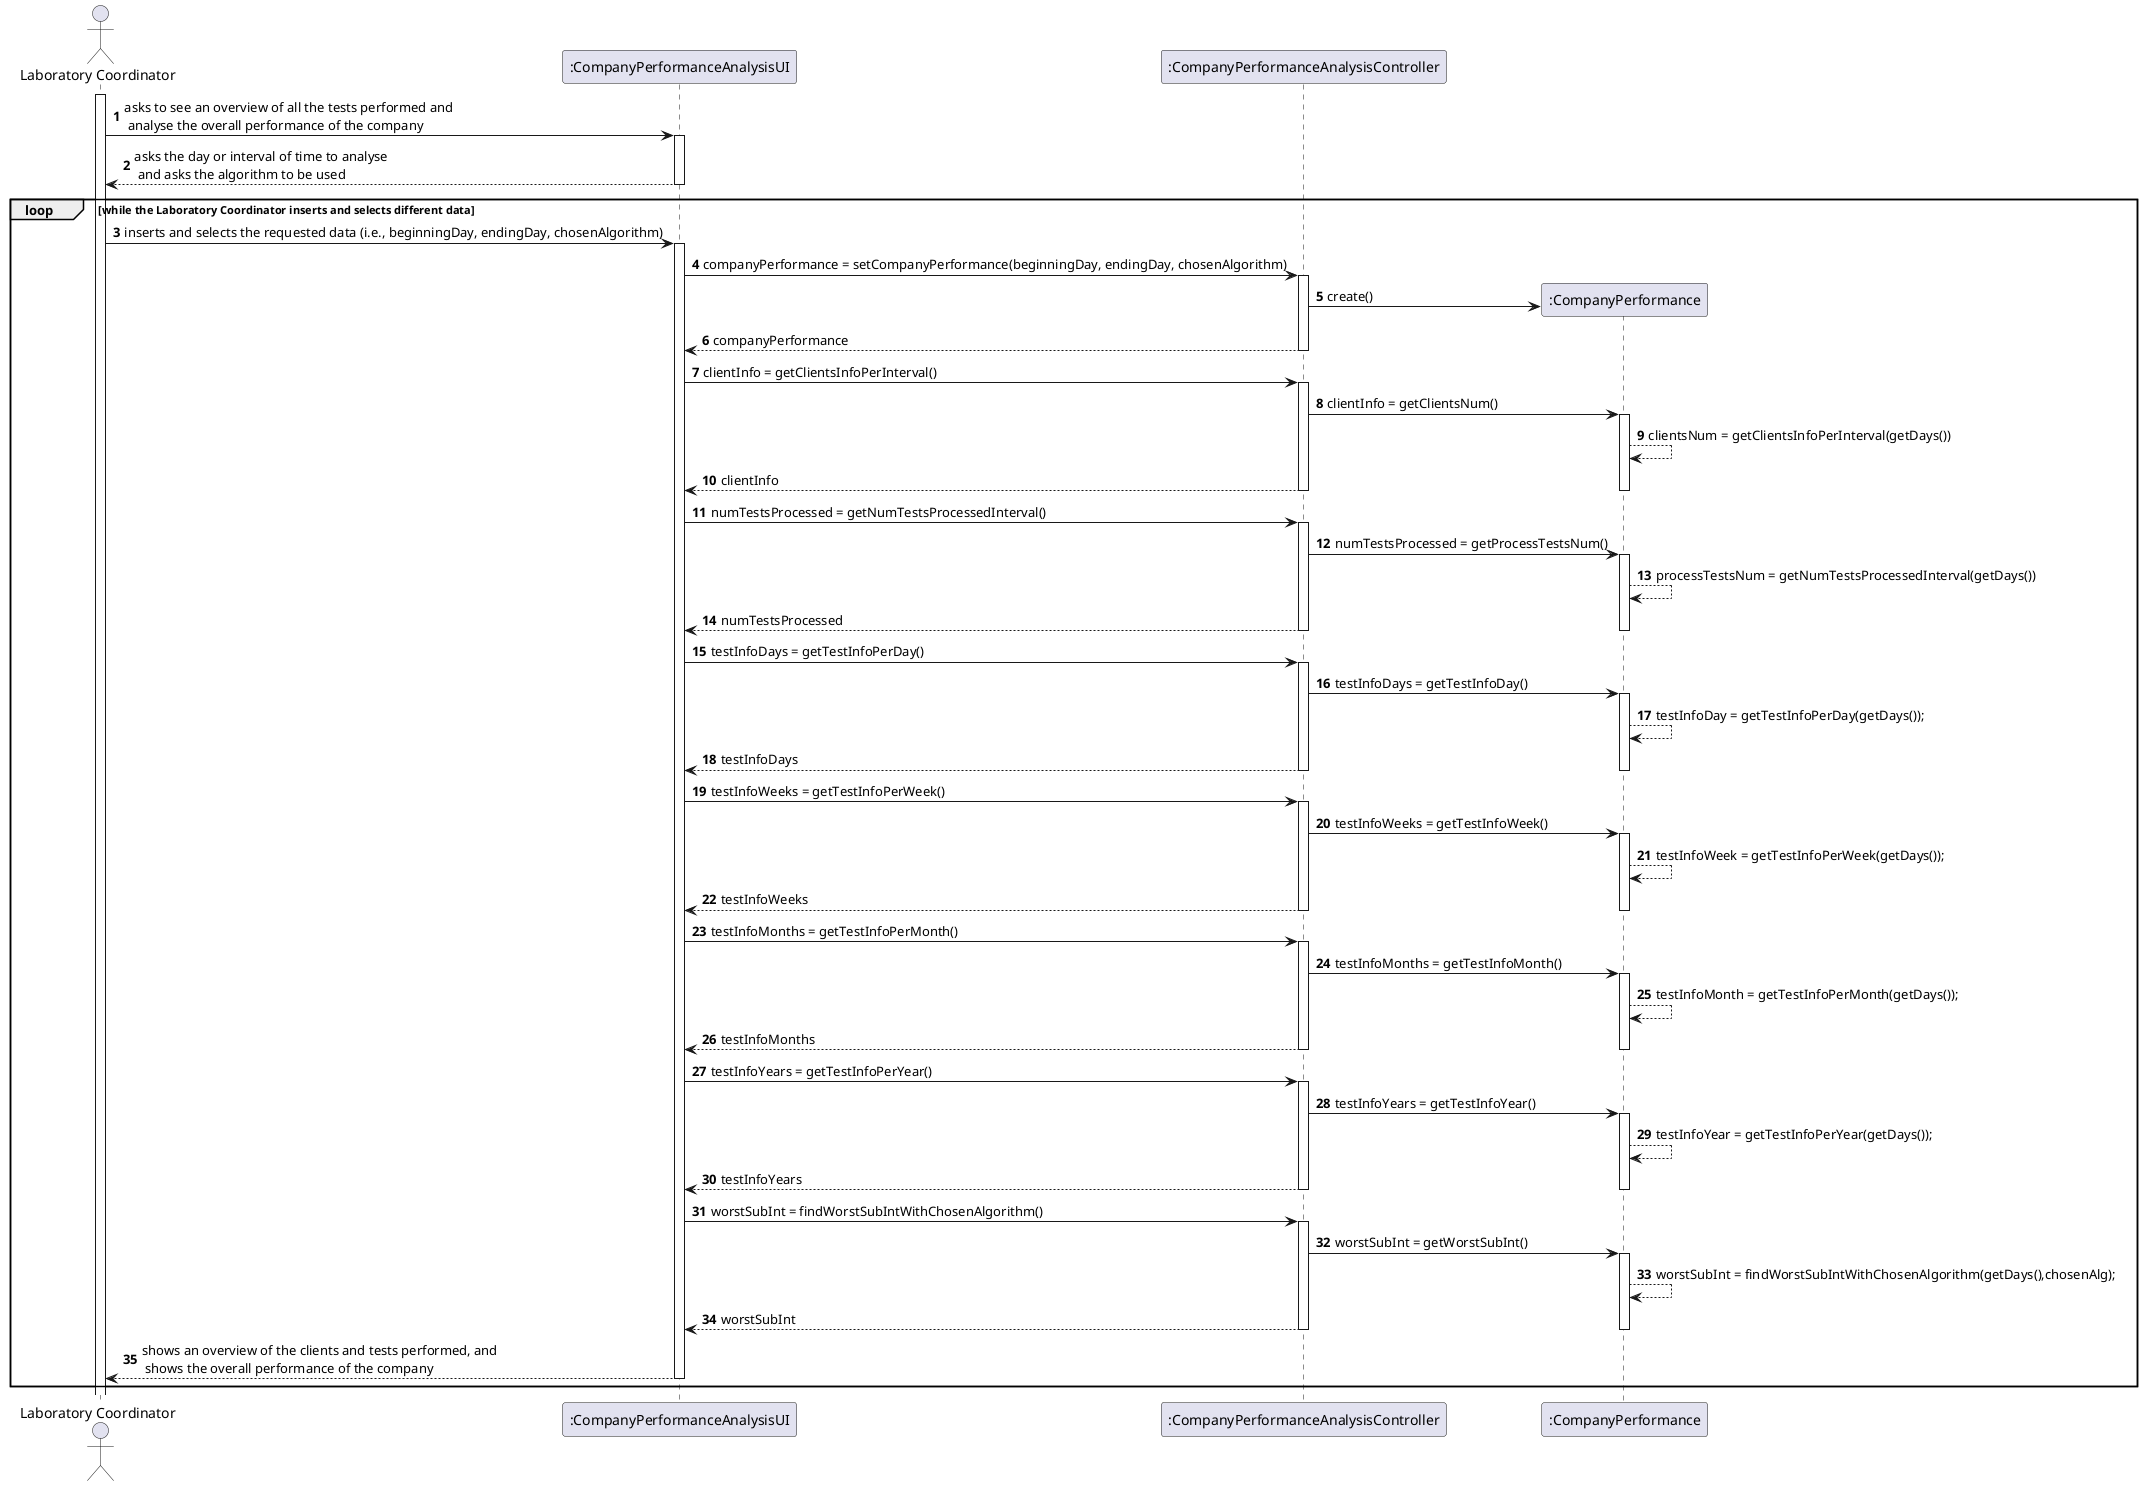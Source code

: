 @startuml
autonumber
actor "Laboratory Coordinator" as LC

participant ":CompanyPerformanceAnalysisUI" as UI
participant ":CompanyPerformanceAnalysisController" as CTRL
participant ":CompanyPerformance" as CP
'participant ":Company" as CMP
'participant ":Test" as TST
'participant "testStore\n:TestStore" as TSTSTORE
'participant "clientStore\n:ClientStore" as CLTSTORE
'participant ":Constants" as CST
'participant ":Class" as CL
'participant ":SubMaxSumAlgorithms" as SMSA
'participant ":Sum" as SUM
'participant ":BruteForceAlgorithm" as BFA

activate LC
LC -> UI : asks to see an overview of all the tests performed and \n analyse the overall performance of the company
activate UI
UI --> LC : asks the day or interval of time to analyse \n and asks the algorithm to be used
deactivate UI

loop while the Laboratory Coordinator inserts and selects different data
LC -> UI : inserts and selects the requested data (i.e., beginningDay, endingDay, chosenAlgorithm)
activate UI

UI -> CTRL : companyPerformance = setCompanyPerformance(beginningDay, endingDay, chosenAlgorithm)
activate CTRL
CTRL -> CP** : create()
CTRL --> UI : companyPerformance
deactivate CTRL

UI -> CTRL : clientInfo = getClientsInfoPerInterval()
activate CTRL
CTRL -> CP : clientInfo = getClientsNum()
activate CP
CP --> CP : clientsNum = getClientsInfoPerInterval(getDays())
CTRL --> UI : clientInfo
deactivate CP
deactivate CTRL

UI -> CTRL : numTestsProcessed = getNumTestsProcessedInterval()
activate CTRL
CTRL -> CP : numTestsProcessed = getProcessTestsNum()
activate CP
CP --> CP : processTestsNum = getNumTestsProcessedInterval(getDays())
CTRL --> UI : numTestsProcessed
deactivate CP
deactivate CTRL

UI -> CTRL : testInfoDays = getTestInfoPerDay()
activate CTRL
CTRL -> CP : testInfoDays = getTestInfoDay()
activate CP
CP --> CP : testInfoDay = getTestInfoPerDay(getDays());
CTRL --> UI : testInfoDays
deactivate CP
deactivate CTRL

UI -> CTRL : testInfoWeeks = getTestInfoPerWeek()
activate CTRL
CTRL -> CP : testInfoWeeks = getTestInfoWeek()
activate CP
CP --> CP : testInfoWeek = getTestInfoPerWeek(getDays());
CTRL --> UI : testInfoWeeks
deactivate CP
deactivate CTRL

UI -> CTRL : testInfoMonths = getTestInfoPerMonth()
activate CTRL
CTRL -> CP : testInfoMonths = getTestInfoMonth()
activate CP
CP --> CP : testInfoMonth = getTestInfoPerMonth(getDays());
CTRL --> UI : testInfoMonths
deactivate CP
deactivate CTRL

UI -> CTRL : testInfoYears = getTestInfoPerYear()
activate CTRL
CTRL -> CP : testInfoYears = getTestInfoYear()
activate CP
CP --> CP : testInfoYear = getTestInfoPerYear(getDays());
CTRL --> UI : testInfoYears
deactivate CP
deactivate CTRL

UI -> CTRL : worstSubInt = findWorstSubIntWithChosenAlgorithm()
activate CTRL
CTRL -> CP : worstSubInt = getWorstSubInt()
activate CP
CP --> CP : worstSubInt = findWorstSubIntWithChosenAlgorithm(getDays(),chosenAlg);
CTRL --> UI : worstSubInt
deactivate CP
deactivate CTRL

UI --> LC : shows an overview of the clients and tests performed, and \n shows the overall performance of the company
deactivate UI
end

@enduml
